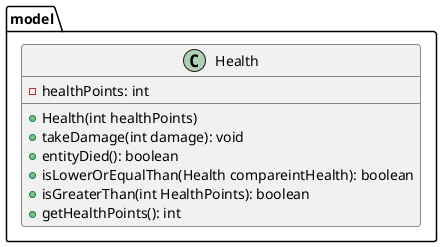 @startuml
'https://plantuml.com/class-diagram

package model {
    class Health {
        - healthPoints: int
        + Health(int healthPoints)
        + takeDamage(int damage): void
        + entityDied(): boolean
        + isLowerOrEqualThan(Health compareintHealth): boolean
        + isGreaterThan(int HealthPoints): boolean
        + getHealthPoints(): int
    }
}

@enduml